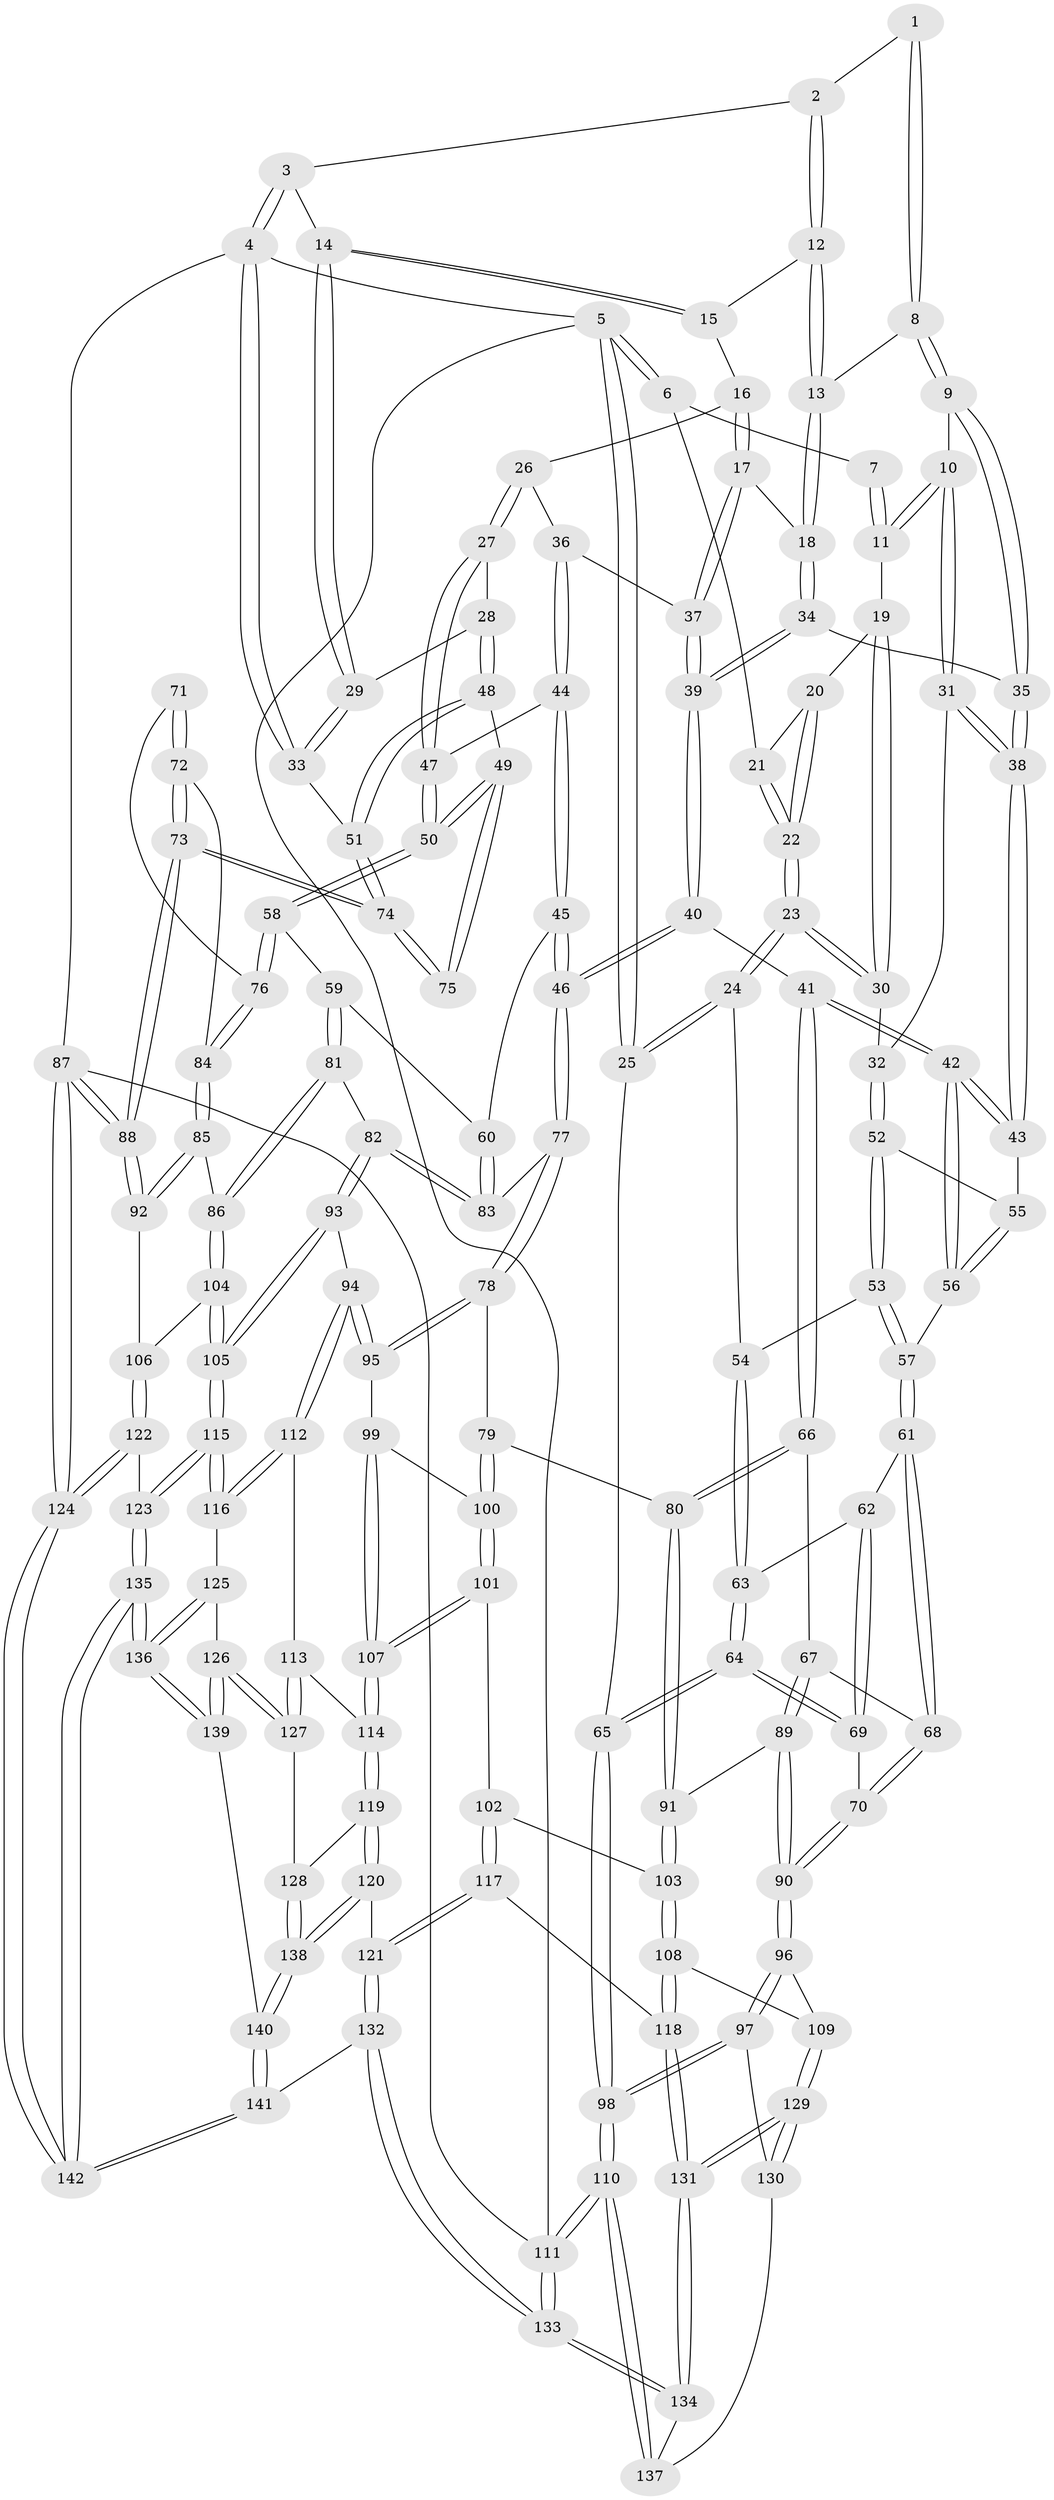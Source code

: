 // Generated by graph-tools (version 1.1) at 2025/11/02/27/25 16:11:51]
// undirected, 142 vertices, 352 edges
graph export_dot {
graph [start="1"]
  node [color=gray90,style=filled];
  1 [pos="+0.4019748995424887+0"];
  2 [pos="+0.6654509469918111+0"];
  3 [pos="+1+0"];
  4 [pos="+1+0"];
  5 [pos="+0+0"];
  6 [pos="+0+0"];
  7 [pos="+0.33465469230611194+0"];
  8 [pos="+0.41356198352502327+0.029035485372738173"];
  9 [pos="+0.3788418703018946+0.13702374334804543"];
  10 [pos="+0.2854002196667234+0.14539941945345677"];
  11 [pos="+0.21873977144229517+0.08196188967886642"];
  12 [pos="+0.6672941289103648+0"];
  13 [pos="+0.5610798119835038+0.11042105430731464"];
  14 [pos="+0.8490107493292779+0.09600826405811214"];
  15 [pos="+0.6943157059962844+0"];
  16 [pos="+0.7022903851354232+0.06761820586739832"];
  17 [pos="+0.6026511869899372+0.17377889540317962"];
  18 [pos="+0.5665199244285415+0.13486007559612223"];
  19 [pos="+0.1734704591656632+0.08867420021482508"];
  20 [pos="+0.14818622647237886+0.07873342094592264"];
  21 [pos="+0.08079546957175854+0.008838255754525539"];
  22 [pos="+0.017813661662604882+0.22318730894623703"];
  23 [pos="+0.013223666741363924+0.2314370801527514"];
  24 [pos="+0+0.2642398010199597"];
  25 [pos="+0+0.3109662070495807"];
  26 [pos="+0.7650715210349635+0.16108389481924612"];
  27 [pos="+0.8222954341222751+0.18345077367691767"];
  28 [pos="+0.8443204561973773+0.1787981534939379"];
  29 [pos="+0.8469018254586681+0.1757181266167297"];
  30 [pos="+0.16087980409858932+0.16737927504248631"];
  31 [pos="+0.23938100242163582+0.2160965406785815"];
  32 [pos="+0.22483741648995395+0.22830086409225467"];
  33 [pos="+1+0.023180734804850327"];
  34 [pos="+0.4387389800838823+0.18518200573917262"];
  35 [pos="+0.37890980496829046+0.13714302215847377"];
  36 [pos="+0.6540743526321374+0.20816367927276486"];
  37 [pos="+0.6077637313442666+0.19036686601857625"];
  38 [pos="+0.3414762011189278+0.2687338691506975"];
  39 [pos="+0.5043903253562849+0.33032538397237904"];
  40 [pos="+0.498011213630978+0.39930530931242886"];
  41 [pos="+0.47558167249527367+0.40866653589095897"];
  42 [pos="+0.41083341958127123+0.38162886740341995"];
  43 [pos="+0.3443040637962743+0.2901086004249487"];
  44 [pos="+0.6956035061043144+0.29871907705129486"];
  45 [pos="+0.6389150398237371+0.4459422962798714"];
  46 [pos="+0.6370453527610871+0.4465905575046645"];
  47 [pos="+0.7751034160407767+0.26280294061703957"];
  48 [pos="+0.9100940198579022+0.2926880571611799"];
  49 [pos="+0.8453989893219837+0.4235001575011692"];
  50 [pos="+0.8383998178487836+0.42653060837201295"];
  51 [pos="+1+0.29233532102316967"];
  52 [pos="+0.22241926651577856+0.23394270381794627"];
  53 [pos="+0.13310202592596887+0.3019039206511908"];
  54 [pos="+0.1086351062365163+0.2982230776005989"];
  55 [pos="+0.26641877116591084+0.29544757095578805"];
  56 [pos="+0.24428854774253556+0.3943781475116179"];
  57 [pos="+0.22189172370512478+0.4054017088702315"];
  58 [pos="+0.8212387377243383+0.44074941237163007"];
  59 [pos="+0.7983960122845718+0.4532391545405763"];
  60 [pos="+0.7283032887222193+0.4531710195435756"];
  61 [pos="+0.2137879650964818+0.4299595046056321"];
  62 [pos="+0.15923395562264883+0.45845468182169147"];
  63 [pos="+0.11502836266955897+0.46156388093289213"];
  64 [pos="+0+0.5271925165621326"];
  65 [pos="+0+0.5273991041363915"];
  66 [pos="+0.41401091925482336+0.5218282924144968"];
  67 [pos="+0.3730476243821324+0.5334448677549092"];
  68 [pos="+0.24880690025998842+0.4944945454306311"];
  69 [pos="+0.16216896281019963+0.5963767993960377"];
  70 [pos="+0.1978397195198164+0.6198795189349656"];
  71 [pos="+0.93920792993158+0.4929605950667442"];
  72 [pos="+1+0.5473613612866599"];
  73 [pos="+1+0.5377577462786579"];
  74 [pos="+1+0.390648622074072"];
  75 [pos="+0.8723975068837969+0.42878579715347126"];
  76 [pos="+0.9357134075993702+0.5739888133182844"];
  77 [pos="+0.6325002316904511+0.5982378238316118"];
  78 [pos="+0.6183995558030416+0.6235556793742848"];
  79 [pos="+0.46069778535188693+0.6537669885363884"];
  80 [pos="+0.454677536471988+0.651846705989232"];
  81 [pos="+0.8418776699547272+0.6560723573417574"];
  82 [pos="+0.7848003630186129+0.6611251315372437"];
  83 [pos="+0.759344570583248+0.646254590109544"];
  84 [pos="+0.9411036394192356+0.5850278084770488"];
  85 [pos="+0.8682406971300374+0.6710995606867084"];
  86 [pos="+0.8672639003987268+0.6712902358903406"];
  87 [pos="+1+1"];
  88 [pos="+1+0.73005600643348"];
  89 [pos="+0.23700495041317088+0.6741779208717723"];
  90 [pos="+0.23000491601121134+0.6781121057728032"];
  91 [pos="+0.4411150770270478+0.6652524138018912"];
  92 [pos="+1+0.739324361677163"];
  93 [pos="+0.7143778277469129+0.7370460533636449"];
  94 [pos="+0.6369189407119373+0.7480942756907145"];
  95 [pos="+0.6343298809203457+0.744616045416946"];
  96 [pos="+0.21490425291813667+0.7484759814774634"];
  97 [pos="+0.0746254001246785+0.778823476506091"];
  98 [pos="+0+0.8011983180557969"];
  99 [pos="+0.5378414418805695+0.7453613682768604"];
  100 [pos="+0.500225309909956+0.7104030267533402"];
  101 [pos="+0.4637592061763196+0.8019839918349232"];
  102 [pos="+0.4148663342468018+0.7968102983686133"];
  103 [pos="+0.3955714359977035+0.7732569361933546"];
  104 [pos="+0.8445872038851112+0.7941316427720208"];
  105 [pos="+0.8083958241631294+0.8301125751141669"];
  106 [pos="+0.9376684824564402+0.8274267121048474"];
  107 [pos="+0.5008316857944796+0.8144012130030652"];
  108 [pos="+0.2956258733962807+0.7757134809068743"];
  109 [pos="+0.2264524619025117+0.7615077536021229"];
  110 [pos="+0+0.931928832796102"];
  111 [pos="+0+1"];
  112 [pos="+0.6362255536196593+0.7749538156677327"];
  113 [pos="+0.6040928337598304+0.831651560761163"];
  114 [pos="+0.5198767848535357+0.8429456482501507"];
  115 [pos="+0.7976560467597137+0.8575181110169589"];
  116 [pos="+0.7398377517548339+0.8696400935728064"];
  117 [pos="+0.40828068270375534+0.8812449352618454"];
  118 [pos="+0.364549879074021+0.8925102020608321"];
  119 [pos="+0.504460738084776+0.8918545360795062"];
  120 [pos="+0.48891833142711666+0.9121733397722125"];
  121 [pos="+0.4494076039716479+0.9183119637743936"];
  122 [pos="+0.9615372016218368+0.986507001832169"];
  123 [pos="+0.8046873977593718+0.8702723529925704"];
  124 [pos="+1+1"];
  125 [pos="+0.7369179500719787+0.8725481587943338"];
  126 [pos="+0.632747139151665+0.9089185665438665"];
  127 [pos="+0.6216920565967314+0.8999623651716148"];
  128 [pos="+0.5935495166712219+0.9108661400158922"];
  129 [pos="+0.24844423640351654+0.9599660680453463"];
  130 [pos="+0.15076096448695345+0.9151558704194469"];
  131 [pos="+0.25713021964802685+0.9833244761732887"];
  132 [pos="+0.3076969847266104+1"];
  133 [pos="+0.28307293594232075+1"];
  134 [pos="+0.25713923418428514+0.9863256598950012"];
  135 [pos="+0.7310664715112075+1"];
  136 [pos="+0.6950596816857493+1"];
  137 [pos="+0.061314459347708974+0.9319340376014703"];
  138 [pos="+0.5382222044562043+0.978012652404926"];
  139 [pos="+0.6352136579711869+0.9199566595766827"];
  140 [pos="+0.5477518090138928+1"];
  141 [pos="+0.5629605091276714+1"];
  142 [pos="+0.7316588594999786+1"];
  1 -- 2;
  1 -- 8;
  1 -- 8;
  2 -- 3;
  2 -- 12;
  2 -- 12;
  3 -- 4;
  3 -- 4;
  3 -- 14;
  4 -- 5;
  4 -- 33;
  4 -- 33;
  4 -- 87;
  5 -- 6;
  5 -- 6;
  5 -- 25;
  5 -- 25;
  5 -- 111;
  6 -- 7;
  6 -- 21;
  7 -- 11;
  7 -- 11;
  8 -- 9;
  8 -- 9;
  8 -- 13;
  9 -- 10;
  9 -- 35;
  9 -- 35;
  10 -- 11;
  10 -- 11;
  10 -- 31;
  10 -- 31;
  11 -- 19;
  12 -- 13;
  12 -- 13;
  12 -- 15;
  13 -- 18;
  13 -- 18;
  14 -- 15;
  14 -- 15;
  14 -- 29;
  14 -- 29;
  15 -- 16;
  16 -- 17;
  16 -- 17;
  16 -- 26;
  17 -- 18;
  17 -- 37;
  17 -- 37;
  18 -- 34;
  18 -- 34;
  19 -- 20;
  19 -- 30;
  19 -- 30;
  20 -- 21;
  20 -- 22;
  20 -- 22;
  21 -- 22;
  21 -- 22;
  22 -- 23;
  22 -- 23;
  23 -- 24;
  23 -- 24;
  23 -- 30;
  23 -- 30;
  24 -- 25;
  24 -- 25;
  24 -- 54;
  25 -- 65;
  26 -- 27;
  26 -- 27;
  26 -- 36;
  27 -- 28;
  27 -- 47;
  27 -- 47;
  28 -- 29;
  28 -- 48;
  28 -- 48;
  29 -- 33;
  29 -- 33;
  30 -- 32;
  31 -- 32;
  31 -- 38;
  31 -- 38;
  32 -- 52;
  32 -- 52;
  33 -- 51;
  34 -- 35;
  34 -- 39;
  34 -- 39;
  35 -- 38;
  35 -- 38;
  36 -- 37;
  36 -- 44;
  36 -- 44;
  37 -- 39;
  37 -- 39;
  38 -- 43;
  38 -- 43;
  39 -- 40;
  39 -- 40;
  40 -- 41;
  40 -- 46;
  40 -- 46;
  41 -- 42;
  41 -- 42;
  41 -- 66;
  41 -- 66;
  42 -- 43;
  42 -- 43;
  42 -- 56;
  42 -- 56;
  43 -- 55;
  44 -- 45;
  44 -- 45;
  44 -- 47;
  45 -- 46;
  45 -- 46;
  45 -- 60;
  46 -- 77;
  46 -- 77;
  47 -- 50;
  47 -- 50;
  48 -- 49;
  48 -- 51;
  48 -- 51;
  49 -- 50;
  49 -- 50;
  49 -- 75;
  49 -- 75;
  50 -- 58;
  50 -- 58;
  51 -- 74;
  51 -- 74;
  52 -- 53;
  52 -- 53;
  52 -- 55;
  53 -- 54;
  53 -- 57;
  53 -- 57;
  54 -- 63;
  54 -- 63;
  55 -- 56;
  55 -- 56;
  56 -- 57;
  57 -- 61;
  57 -- 61;
  58 -- 59;
  58 -- 76;
  58 -- 76;
  59 -- 60;
  59 -- 81;
  59 -- 81;
  60 -- 83;
  60 -- 83;
  61 -- 62;
  61 -- 68;
  61 -- 68;
  62 -- 63;
  62 -- 69;
  62 -- 69;
  63 -- 64;
  63 -- 64;
  64 -- 65;
  64 -- 65;
  64 -- 69;
  64 -- 69;
  65 -- 98;
  65 -- 98;
  66 -- 67;
  66 -- 80;
  66 -- 80;
  67 -- 68;
  67 -- 89;
  67 -- 89;
  68 -- 70;
  68 -- 70;
  69 -- 70;
  70 -- 90;
  70 -- 90;
  71 -- 72;
  71 -- 72;
  71 -- 76;
  72 -- 73;
  72 -- 73;
  72 -- 84;
  73 -- 74;
  73 -- 74;
  73 -- 88;
  73 -- 88;
  74 -- 75;
  74 -- 75;
  76 -- 84;
  76 -- 84;
  77 -- 78;
  77 -- 78;
  77 -- 83;
  78 -- 79;
  78 -- 95;
  78 -- 95;
  79 -- 80;
  79 -- 100;
  79 -- 100;
  80 -- 91;
  80 -- 91;
  81 -- 82;
  81 -- 86;
  81 -- 86;
  82 -- 83;
  82 -- 83;
  82 -- 93;
  82 -- 93;
  84 -- 85;
  84 -- 85;
  85 -- 86;
  85 -- 92;
  85 -- 92;
  86 -- 104;
  86 -- 104;
  87 -- 88;
  87 -- 88;
  87 -- 124;
  87 -- 124;
  87 -- 111;
  88 -- 92;
  88 -- 92;
  89 -- 90;
  89 -- 90;
  89 -- 91;
  90 -- 96;
  90 -- 96;
  91 -- 103;
  91 -- 103;
  92 -- 106;
  93 -- 94;
  93 -- 105;
  93 -- 105;
  94 -- 95;
  94 -- 95;
  94 -- 112;
  94 -- 112;
  95 -- 99;
  96 -- 97;
  96 -- 97;
  96 -- 109;
  97 -- 98;
  97 -- 98;
  97 -- 130;
  98 -- 110;
  98 -- 110;
  99 -- 100;
  99 -- 107;
  99 -- 107;
  100 -- 101;
  100 -- 101;
  101 -- 102;
  101 -- 107;
  101 -- 107;
  102 -- 103;
  102 -- 117;
  102 -- 117;
  103 -- 108;
  103 -- 108;
  104 -- 105;
  104 -- 105;
  104 -- 106;
  105 -- 115;
  105 -- 115;
  106 -- 122;
  106 -- 122;
  107 -- 114;
  107 -- 114;
  108 -- 109;
  108 -- 118;
  108 -- 118;
  109 -- 129;
  109 -- 129;
  110 -- 111;
  110 -- 111;
  110 -- 137;
  110 -- 137;
  111 -- 133;
  111 -- 133;
  112 -- 113;
  112 -- 116;
  112 -- 116;
  113 -- 114;
  113 -- 127;
  113 -- 127;
  114 -- 119;
  114 -- 119;
  115 -- 116;
  115 -- 116;
  115 -- 123;
  115 -- 123;
  116 -- 125;
  117 -- 118;
  117 -- 121;
  117 -- 121;
  118 -- 131;
  118 -- 131;
  119 -- 120;
  119 -- 120;
  119 -- 128;
  120 -- 121;
  120 -- 138;
  120 -- 138;
  121 -- 132;
  121 -- 132;
  122 -- 123;
  122 -- 124;
  122 -- 124;
  123 -- 135;
  123 -- 135;
  124 -- 142;
  124 -- 142;
  125 -- 126;
  125 -- 136;
  125 -- 136;
  126 -- 127;
  126 -- 127;
  126 -- 139;
  126 -- 139;
  127 -- 128;
  128 -- 138;
  128 -- 138;
  129 -- 130;
  129 -- 130;
  129 -- 131;
  129 -- 131;
  130 -- 137;
  131 -- 134;
  131 -- 134;
  132 -- 133;
  132 -- 133;
  132 -- 141;
  133 -- 134;
  133 -- 134;
  134 -- 137;
  135 -- 136;
  135 -- 136;
  135 -- 142;
  135 -- 142;
  136 -- 139;
  136 -- 139;
  138 -- 140;
  138 -- 140;
  139 -- 140;
  140 -- 141;
  140 -- 141;
  141 -- 142;
  141 -- 142;
}
